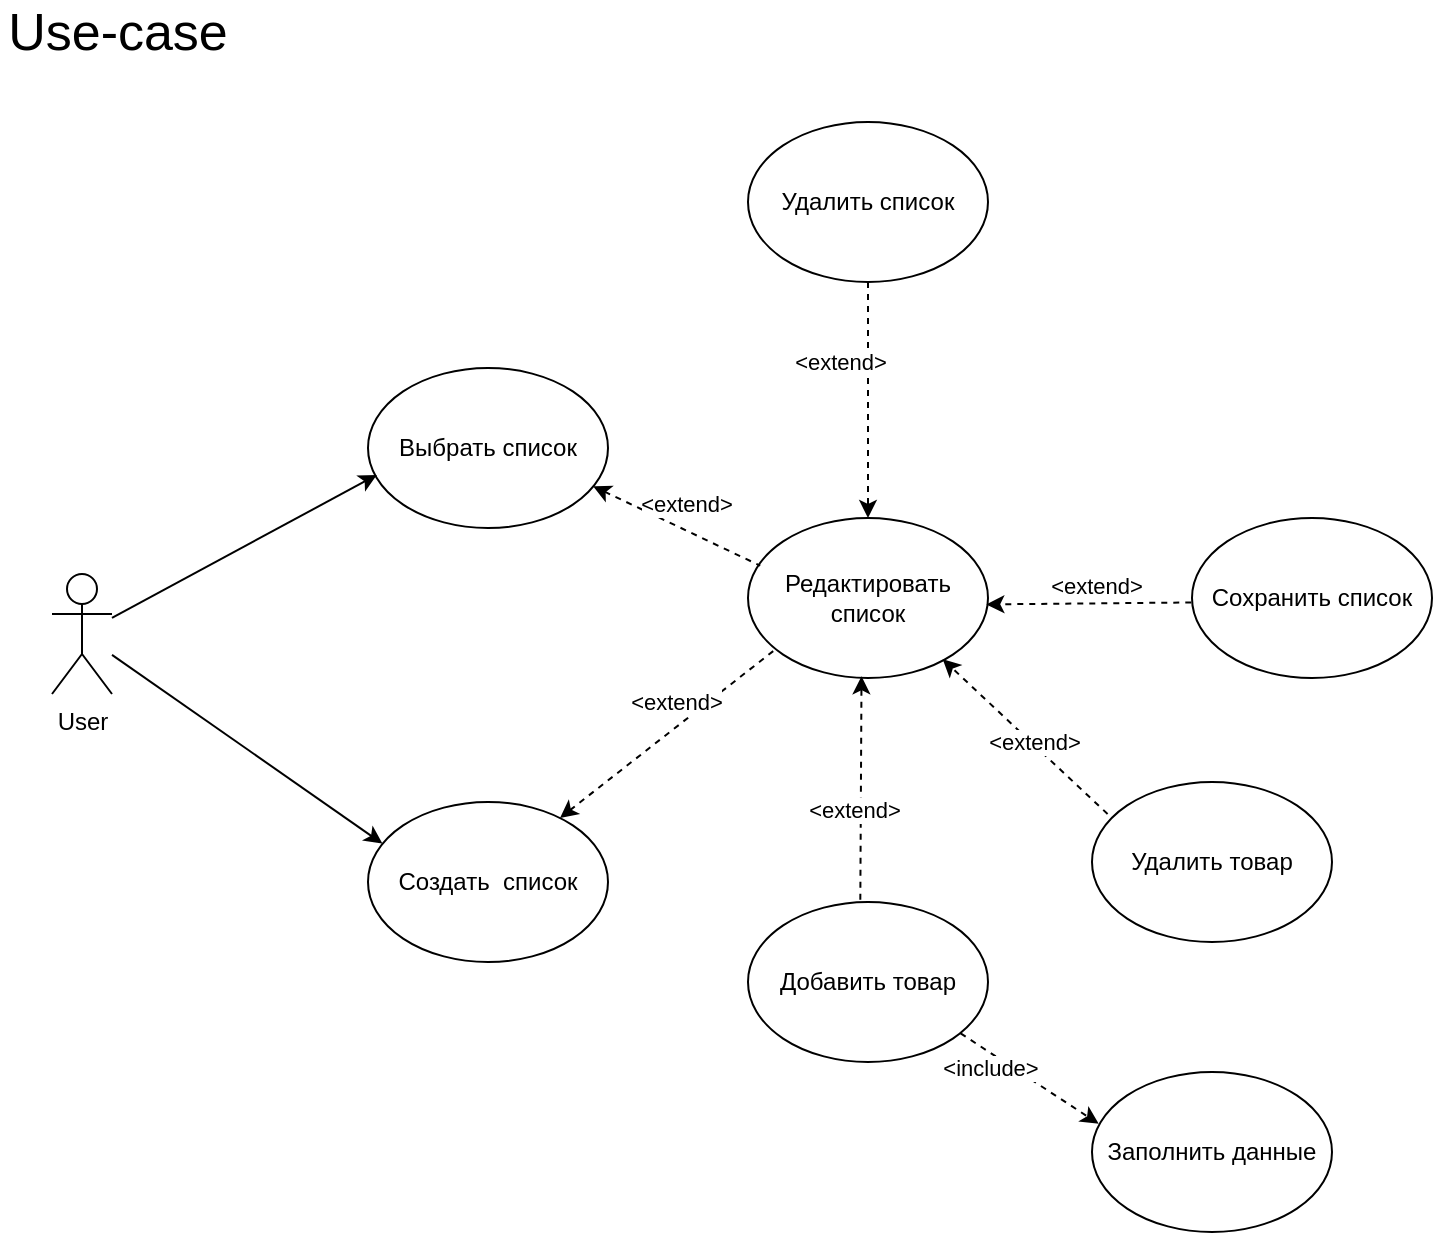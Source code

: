 <mxfile version="26.0.9">
  <diagram name="Страница — 1" id="QnNqnE7i-Al9RqsUeZrE">
    <mxGraphModel dx="3382" dy="1003" grid="1" gridSize="10" guides="1" tooltips="1" connect="1" arrows="1" fold="1" page="1" pageScale="1" pageWidth="827" pageHeight="1169" math="0" shadow="0">
      <root>
        <mxCell id="0" />
        <mxCell id="1" parent="0" />
        <mxCell id="6OvfIKJXmh507ByDLk9z-1" value="Use-case" style="text;html=1;strokeColor=none;fillColor=none;align=center;verticalAlign=middle;whiteSpace=wrap;rounded=0;fontSize=26;" parent="1" vertex="1">
          <mxGeometry x="-1590" y="10" width="118" height="30" as="geometry" />
        </mxCell>
        <mxCell id="6OvfIKJXmh507ByDLk9z-2" value="Выбрать список" style="ellipse;whiteSpace=wrap;html=1;" parent="1" vertex="1">
          <mxGeometry x="-1406" y="193" width="120" height="80" as="geometry" />
        </mxCell>
        <mxCell id="6OvfIKJXmh507ByDLk9z-3" value="Редактировать список" style="ellipse;whiteSpace=wrap;html=1;" parent="1" vertex="1">
          <mxGeometry x="-1216" y="268" width="120" height="80" as="geometry" />
        </mxCell>
        <mxCell id="6OvfIKJXmh507ByDLk9z-4" value="" style="endArrow=none;html=1;rounded=0;dashed=1;startArrow=classic;startFill=1;endFill=0;exitX=0.938;exitY=0.739;exitDx=0;exitDy=0;exitPerimeter=0;entryX=0.051;entryY=0.298;entryDx=0;entryDy=0;entryPerimeter=0;" parent="1" source="6OvfIKJXmh507ByDLk9z-2" target="6OvfIKJXmh507ByDLk9z-3" edge="1">
          <mxGeometry width="50" height="50" relative="1" as="geometry">
            <mxPoint x="-1295" y="203" as="sourcePoint" />
            <mxPoint x="-1214" y="290" as="targetPoint" />
          </mxGeometry>
        </mxCell>
        <mxCell id="6OvfIKJXmh507ByDLk9z-5" value="&amp;lt;extend&amp;gt;" style="edgeLabel;html=1;align=center;verticalAlign=middle;resizable=0;points=[];" parent="6OvfIKJXmh507ByDLk9z-4" vertex="1" connectable="0">
          <mxGeometry x="0.093" y="1" relative="1" as="geometry">
            <mxPoint y="-12" as="offset" />
          </mxGeometry>
        </mxCell>
        <mxCell id="6OvfIKJXmh507ByDLk9z-6" value="Создать&amp;nbsp; список" style="ellipse;whiteSpace=wrap;html=1;" parent="1" vertex="1">
          <mxGeometry x="-1406" y="410" width="120" height="80" as="geometry" />
        </mxCell>
        <mxCell id="6OvfIKJXmh507ByDLk9z-7" value="Добавить товар" style="ellipse;whiteSpace=wrap;html=1;" parent="1" vertex="1">
          <mxGeometry x="-1216" y="460" width="120" height="80" as="geometry" />
        </mxCell>
        <mxCell id="6OvfIKJXmh507ByDLk9z-13" value="Удалить список" style="ellipse;whiteSpace=wrap;html=1;" parent="1" vertex="1">
          <mxGeometry x="-1216" y="70" width="120" height="80" as="geometry" />
        </mxCell>
        <mxCell id="6OvfIKJXmh507ByDLk9z-16" value="" style="endArrow=none;html=1;rounded=0;entryX=0.111;entryY=0.825;entryDx=0;entryDy=0;entryPerimeter=0;dashed=1;startArrow=classic;startFill=1;endFill=0;exitX=0.8;exitY=0.1;exitDx=0;exitDy=0;exitPerimeter=0;" parent="1" source="6OvfIKJXmh507ByDLk9z-6" target="6OvfIKJXmh507ByDLk9z-3" edge="1">
          <mxGeometry width="50" height="50" relative="1" as="geometry">
            <mxPoint x="-1300" y="339" as="sourcePoint" />
            <mxPoint x="-1216" y="379" as="targetPoint" />
          </mxGeometry>
        </mxCell>
        <mxCell id="6OvfIKJXmh507ByDLk9z-17" value="&amp;lt;extend&amp;gt;" style="edgeLabel;html=1;align=center;verticalAlign=middle;resizable=0;points=[];" parent="6OvfIKJXmh507ByDLk9z-16" vertex="1" connectable="0">
          <mxGeometry x="0.093" y="1" relative="1" as="geometry">
            <mxPoint y="-12" as="offset" />
          </mxGeometry>
        </mxCell>
        <mxCell id="6OvfIKJXmh507ByDLk9z-19" style="rounded=0;orthogonalLoop=1;jettySize=auto;html=1;exitX=-0.003;exitY=0.528;exitDx=0;exitDy=0;entryX=0.993;entryY=0.54;entryDx=0;entryDy=0;dashed=1;entryPerimeter=0;exitPerimeter=0;" parent="1" source="6OvfIKJXmh507ByDLk9z-21" target="6OvfIKJXmh507ByDLk9z-3" edge="1">
          <mxGeometry relative="1" as="geometry">
            <mxPoint x="-1089" y="228" as="targetPoint" />
          </mxGeometry>
        </mxCell>
        <mxCell id="6OvfIKJXmh507ByDLk9z-20" value="&amp;lt;extend&amp;gt;" style="edgeLabel;html=1;align=center;verticalAlign=middle;resizable=0;points=[];" parent="6OvfIKJXmh507ByDLk9z-19" vertex="1" connectable="0">
          <mxGeometry x="-0.253" y="-5" relative="1" as="geometry">
            <mxPoint x="-9" y="-4" as="offset" />
          </mxGeometry>
        </mxCell>
        <mxCell id="6OvfIKJXmh507ByDLk9z-21" value="Сохранить список" style="ellipse;whiteSpace=wrap;html=1;" parent="1" vertex="1">
          <mxGeometry x="-994" y="268" width="120" height="80" as="geometry" />
        </mxCell>
        <mxCell id="6OvfIKJXmh507ByDLk9z-24" value="User" style="shape=umlActor;verticalLabelPosition=bottom;verticalAlign=top;html=1;outlineConnect=0;" parent="1" vertex="1">
          <mxGeometry x="-1564" y="296" width="30" height="60" as="geometry" />
        </mxCell>
        <mxCell id="6OvfIKJXmh507ByDLk9z-25" value="" style="endArrow=classic;html=1;rounded=0;entryX=0.037;entryY=0.668;entryDx=0;entryDy=0;entryPerimeter=0;" parent="1" source="6OvfIKJXmh507ByDLk9z-24" target="6OvfIKJXmh507ByDLk9z-2" edge="1">
          <mxGeometry width="50" height="50" relative="1" as="geometry">
            <mxPoint x="-1534" y="328" as="sourcePoint" />
            <mxPoint x="-1414" y="320" as="targetPoint" />
          </mxGeometry>
        </mxCell>
        <mxCell id="6OvfIKJXmh507ByDLk9z-26" value="" style="endArrow=classic;html=1;rounded=0;entryX=0.06;entryY=0.26;entryDx=0;entryDy=0;entryPerimeter=0;" parent="1" source="6OvfIKJXmh507ByDLk9z-24" target="6OvfIKJXmh507ByDLk9z-6" edge="1">
          <mxGeometry width="50" height="50" relative="1" as="geometry">
            <mxPoint x="-1524" y="338" as="sourcePoint" />
            <mxPoint x="-1395" y="258" as="targetPoint" />
          </mxGeometry>
        </mxCell>
        <mxCell id="6OvfIKJXmh507ByDLk9z-35" style="rounded=0;orthogonalLoop=1;jettySize=auto;html=1;exitX=0.5;exitY=1;exitDx=0;exitDy=0;entryX=0.5;entryY=0;entryDx=0;entryDy=0;dashed=1;" parent="1" source="6OvfIKJXmh507ByDLk9z-13" target="6OvfIKJXmh507ByDLk9z-3" edge="1">
          <mxGeometry relative="1" as="geometry">
            <mxPoint x="-1304" y="171" as="targetPoint" />
            <mxPoint x="-1201" y="170" as="sourcePoint" />
          </mxGeometry>
        </mxCell>
        <mxCell id="6OvfIKJXmh507ByDLk9z-36" value="&amp;lt;extend&amp;gt;" style="edgeLabel;html=1;align=center;verticalAlign=middle;resizable=0;points=[];" parent="6OvfIKJXmh507ByDLk9z-35" vertex="1" connectable="0">
          <mxGeometry x="-0.253" y="-5" relative="1" as="geometry">
            <mxPoint x="-9" y="-4" as="offset" />
          </mxGeometry>
        </mxCell>
        <mxCell id="6OvfIKJXmh507ByDLk9z-37" style="rounded=0;orthogonalLoop=1;jettySize=auto;html=1;exitX=0.468;exitY=-0.014;exitDx=0;exitDy=0;entryX=0.473;entryY=0.989;entryDx=0;entryDy=0;dashed=1;entryPerimeter=0;exitPerimeter=0;" parent="1" source="6OvfIKJXmh507ByDLk9z-7" target="6OvfIKJXmh507ByDLk9z-3" edge="1">
          <mxGeometry relative="1" as="geometry">
            <mxPoint x="-1054" y="471" as="targetPoint" />
            <mxPoint x="-951" y="470" as="sourcePoint" />
          </mxGeometry>
        </mxCell>
        <mxCell id="6OvfIKJXmh507ByDLk9z-38" value="&amp;lt;extend&amp;gt;" style="edgeLabel;html=1;align=center;verticalAlign=middle;resizable=0;points=[];" parent="6OvfIKJXmh507ByDLk9z-37" vertex="1" connectable="0">
          <mxGeometry x="-0.253" y="-5" relative="1" as="geometry">
            <mxPoint x="-9" y="-4" as="offset" />
          </mxGeometry>
        </mxCell>
        <mxCell id="6OvfIKJXmh507ByDLk9z-41" style="rounded=0;orthogonalLoop=1;jettySize=auto;html=1;exitX=0.065;exitY=0.2;exitDx=0;exitDy=0;entryX=0.811;entryY=0.882;entryDx=0;entryDy=0;dashed=1;entryPerimeter=0;exitPerimeter=0;" parent="1" source="6OvfIKJXmh507ByDLk9z-43" target="6OvfIKJXmh507ByDLk9z-3" edge="1">
          <mxGeometry relative="1" as="geometry">
            <mxPoint x="-1014" y="563" as="targetPoint" />
          </mxGeometry>
        </mxCell>
        <mxCell id="6OvfIKJXmh507ByDLk9z-42" value="&amp;lt;extend&amp;gt;" style="edgeLabel;html=1;align=center;verticalAlign=middle;resizable=0;points=[];" parent="6OvfIKJXmh507ByDLk9z-41" vertex="1" connectable="0">
          <mxGeometry x="-0.253" y="-5" relative="1" as="geometry">
            <mxPoint x="-9" y="-4" as="offset" />
          </mxGeometry>
        </mxCell>
        <mxCell id="6OvfIKJXmh507ByDLk9z-43" value="Удалить товар" style="ellipse;whiteSpace=wrap;html=1;" parent="1" vertex="1">
          <mxGeometry x="-1044" y="400" width="120" height="80" as="geometry" />
        </mxCell>
        <mxCell id="LoFPzJDOxElb0u1yacSO-2" style="rounded=0;orthogonalLoop=1;jettySize=auto;html=1;exitX=0.886;exitY=0.821;exitDx=0;exitDy=0;entryX=0.028;entryY=0.324;entryDx=0;entryDy=0;dashed=1;entryPerimeter=0;exitPerimeter=0;" parent="1" source="6OvfIKJXmh507ByDLk9z-7" target="LoFPzJDOxElb0u1yacSO-4" edge="1">
          <mxGeometry relative="1" as="geometry">
            <mxPoint x="-1147" y="588" as="sourcePoint" />
          </mxGeometry>
        </mxCell>
        <mxCell id="LoFPzJDOxElb0u1yacSO-3" value="&amp;lt;include&amp;gt;" style="edgeLabel;html=1;align=center;verticalAlign=middle;resizable=0;points=[];" parent="LoFPzJDOxElb0u1yacSO-2" vertex="1" connectable="0">
          <mxGeometry x="-0.253" y="-5" relative="1" as="geometry">
            <mxPoint x="-9" y="-4" as="offset" />
          </mxGeometry>
        </mxCell>
        <mxCell id="LoFPzJDOxElb0u1yacSO-4" value="Заполнить данные" style="ellipse;whiteSpace=wrap;html=1;" parent="1" vertex="1">
          <mxGeometry x="-1044" y="545" width="120" height="80" as="geometry" />
        </mxCell>
      </root>
    </mxGraphModel>
  </diagram>
</mxfile>
